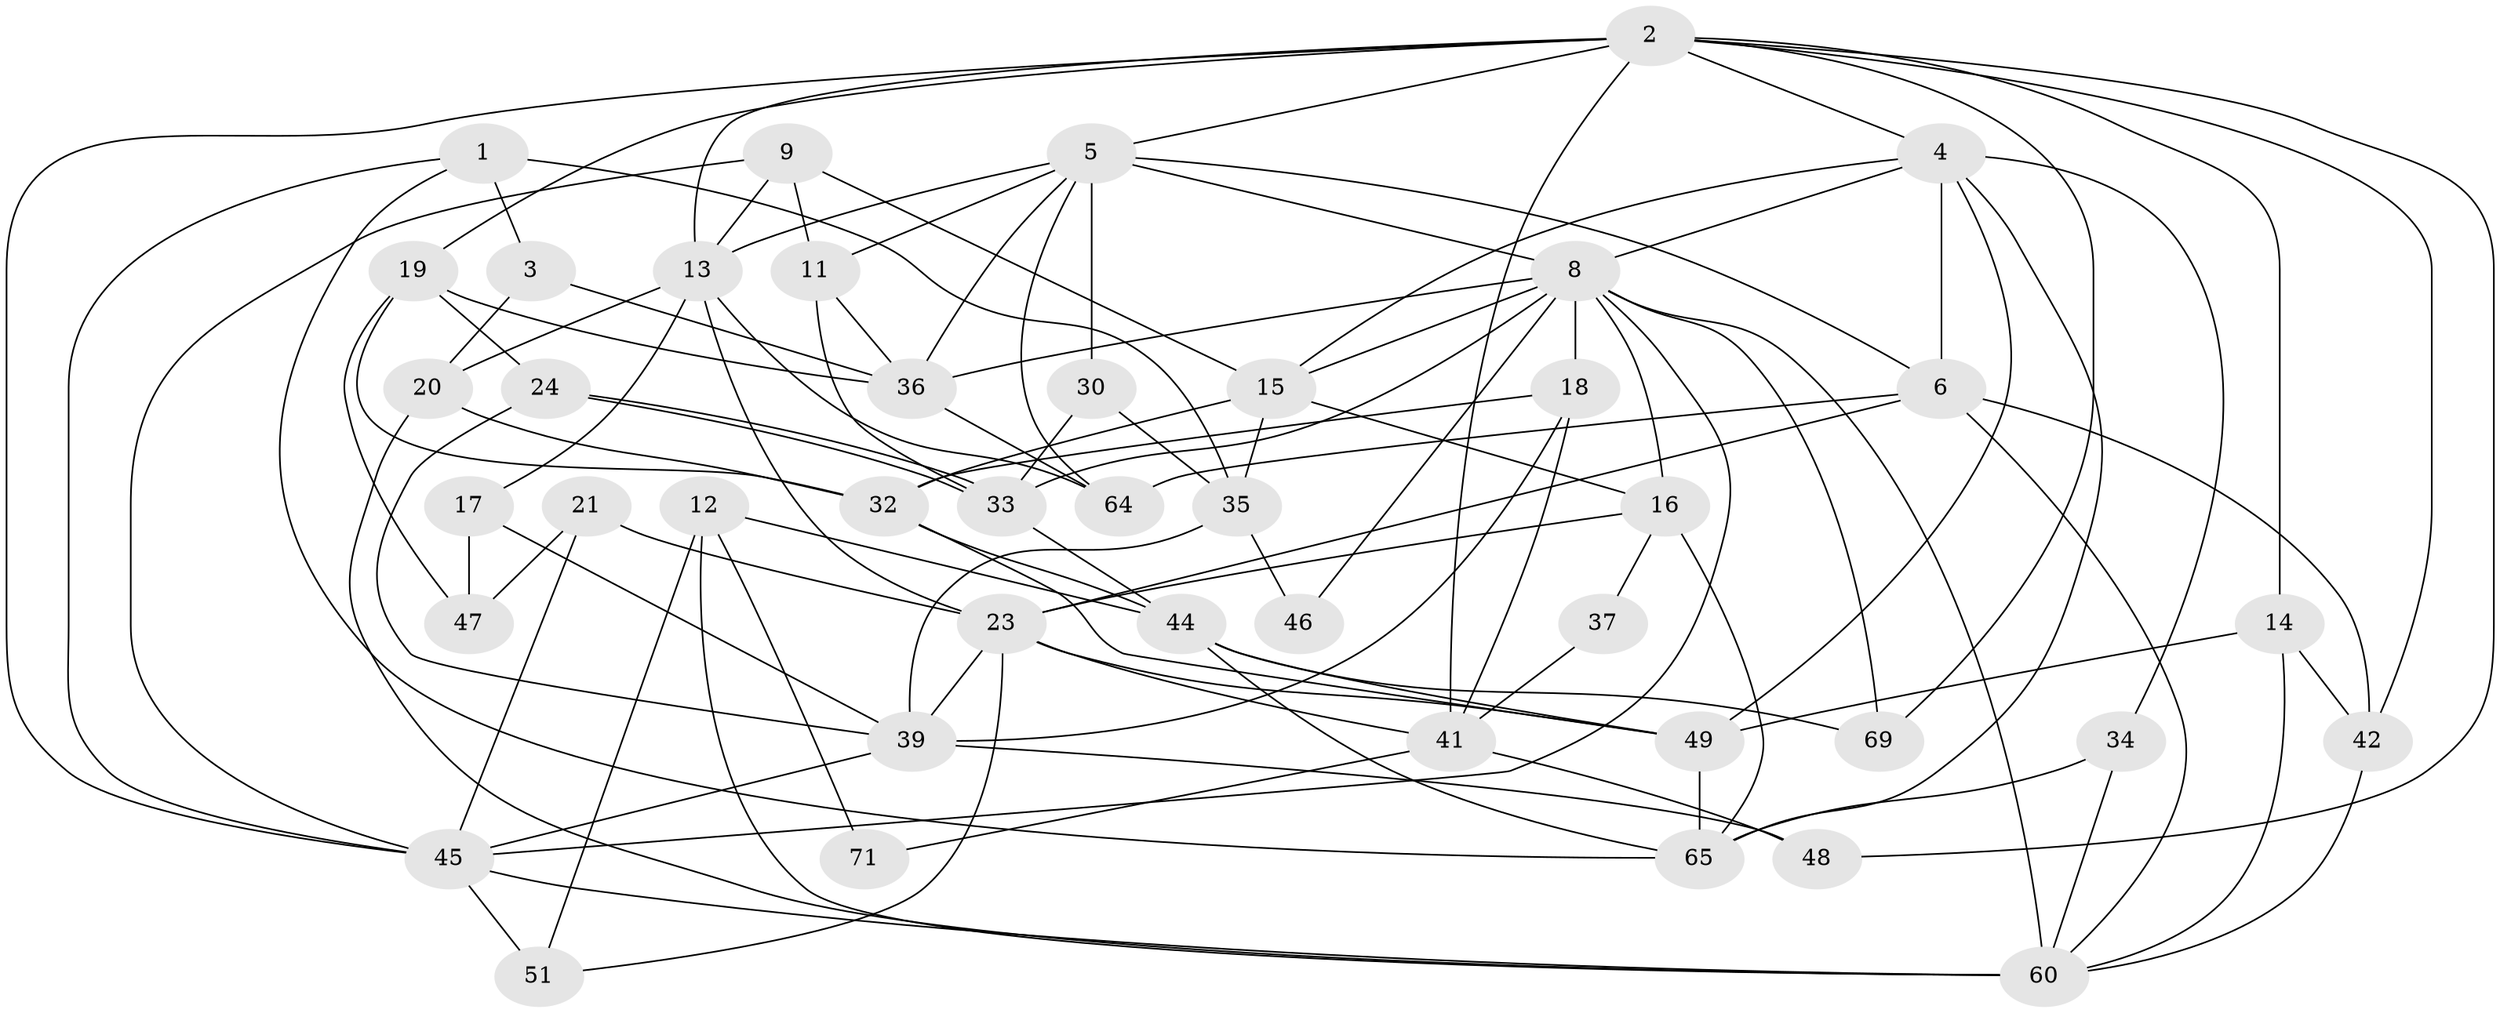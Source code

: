 // original degree distribution, {4: 0.3055555555555556, 3: 0.3055555555555556, 6: 0.1111111111111111, 5: 0.09722222222222222, 2: 0.125, 7: 0.013888888888888888, 9: 0.027777777777777776, 8: 0.013888888888888888}
// Generated by graph-tools (version 1.1) at 2025/11/02/27/25 16:11:16]
// undirected, 43 vertices, 108 edges
graph export_dot {
graph [start="1"]
  node [color=gray90,style=filled];
  1;
  2 [super="+54"];
  3 [super="+10"];
  4 [super="+28"];
  5 [super="+62"];
  6 [super="+7"];
  8 [super="+55"];
  9;
  11 [super="+22"];
  12 [super="+67"];
  13 [super="+27"];
  14 [super="+43"];
  15 [super="+31"];
  16 [super="+25"];
  17;
  18 [super="+26"];
  19 [super="+38"];
  20 [super="+40"];
  21;
  23 [super="+29"];
  24;
  30;
  32 [super="+70"];
  33 [super="+63"];
  34;
  35 [super="+61"];
  36 [super="+68"];
  37;
  39 [super="+52"];
  41 [super="+50"];
  42 [super="+57"];
  44 [super="+59"];
  45 [super="+56"];
  46;
  47;
  48;
  49 [super="+53"];
  51 [super="+58"];
  60;
  64 [super="+66"];
  65 [super="+72"];
  69;
  71;
  1 -- 65;
  1 -- 45;
  1 -- 35;
  1 -- 3;
  2 -- 5;
  2 -- 19;
  2 -- 45;
  2 -- 48;
  2 -- 4;
  2 -- 69;
  2 -- 41;
  2 -- 42;
  2 -- 13;
  2 -- 14;
  3 -- 36;
  3 -- 20;
  4 -- 8;
  4 -- 34;
  4 -- 49;
  4 -- 15;
  4 -- 65;
  4 -- 6;
  5 -- 36;
  5 -- 11;
  5 -- 64;
  5 -- 8;
  5 -- 30;
  5 -- 13;
  5 -- 6;
  6 -- 42;
  6 -- 64;
  6 -- 23;
  6 -- 60;
  8 -- 69;
  8 -- 45;
  8 -- 46;
  8 -- 18;
  8 -- 60;
  8 -- 33;
  8 -- 15;
  8 -- 36;
  8 -- 16;
  9 -- 13 [weight=2];
  9 -- 45;
  9 -- 11;
  9 -- 15;
  11 -- 33;
  11 -- 36;
  12 -- 71 [weight=2];
  12 -- 51;
  12 -- 44;
  12 -- 60;
  13 -- 64;
  13 -- 17;
  13 -- 20;
  13 -- 23;
  14 -- 42;
  14 -- 60;
  14 -- 49 [weight=2];
  15 -- 35;
  15 -- 16;
  15 -- 32;
  16 -- 37;
  16 -- 65;
  16 -- 23;
  17 -- 47;
  17 -- 39;
  18 -- 32;
  18 -- 41;
  18 -- 39;
  19 -- 24;
  19 -- 36;
  19 -- 32;
  19 -- 47;
  20 -- 32;
  20 -- 60;
  21 -- 45;
  21 -- 47;
  21 -- 23;
  23 -- 41;
  23 -- 39;
  23 -- 49;
  23 -- 51;
  24 -- 33;
  24 -- 33;
  24 -- 39;
  30 -- 35;
  30 -- 33;
  32 -- 44 [weight=2];
  32 -- 49;
  33 -- 44;
  34 -- 60;
  34 -- 65;
  35 -- 39;
  35 -- 46;
  36 -- 64;
  37 -- 41;
  39 -- 48;
  39 -- 45;
  41 -- 48;
  41 -- 71 [weight=2];
  42 -- 60;
  44 -- 69;
  44 -- 65;
  44 -- 49;
  45 -- 51;
  45 -- 60;
  49 -- 65;
}
